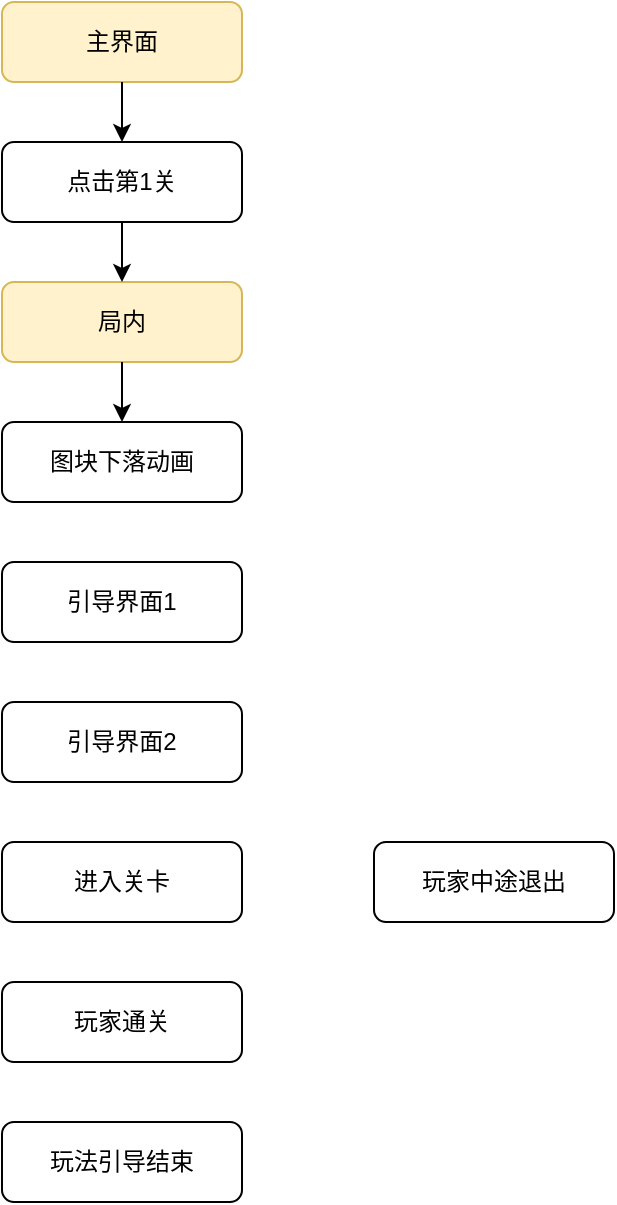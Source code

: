 <mxfile version="15.9.1" type="github">
  <diagram id="ImNs1xZGlemWh_J_eiTZ" name="Page-1">
    <mxGraphModel dx="1422" dy="762" grid="1" gridSize="10" guides="1" tooltips="1" connect="1" arrows="1" fold="1" page="1" pageScale="1" pageWidth="827" pageHeight="1169" math="0" shadow="0">
      <root>
        <mxCell id="0" />
        <mxCell id="1" parent="0" />
        <mxCell id="doVi69SOKDGzMumPR583-1" value="主界面" style="rounded=1;whiteSpace=wrap;html=1;fillColor=#fff2cc;strokeColor=#d6b656;" vertex="1" parent="1">
          <mxGeometry x="354" y="40" width="120" height="40" as="geometry" />
        </mxCell>
        <mxCell id="doVi69SOKDGzMumPR583-2" value="局内" style="rounded=1;whiteSpace=wrap;html=1;fillColor=#fff2cc;strokeColor=#d6b656;" vertex="1" parent="1">
          <mxGeometry x="354" y="180" width="120" height="40" as="geometry" />
        </mxCell>
        <mxCell id="doVi69SOKDGzMumPR583-3" value="点击第1关" style="rounded=1;whiteSpace=wrap;html=1;" vertex="1" parent="1">
          <mxGeometry x="354" y="110" width="120" height="40" as="geometry" />
        </mxCell>
        <mxCell id="doVi69SOKDGzMumPR583-4" value="图块下落动画" style="rounded=1;whiteSpace=wrap;html=1;" vertex="1" parent="1">
          <mxGeometry x="354" y="250" width="120" height="40" as="geometry" />
        </mxCell>
        <mxCell id="doVi69SOKDGzMumPR583-5" value="" style="endArrow=classic;html=1;entryX=0.5;entryY=0;entryDx=0;entryDy=0;exitX=0.5;exitY=1;exitDx=0;exitDy=0;" edge="1" parent="1" source="doVi69SOKDGzMumPR583-3" target="doVi69SOKDGzMumPR583-2">
          <mxGeometry width="50" height="50" relative="1" as="geometry">
            <mxPoint x="410" y="170" as="sourcePoint" />
            <mxPoint x="424" y="120" as="targetPoint" />
          </mxGeometry>
        </mxCell>
        <mxCell id="doVi69SOKDGzMumPR583-6" value="" style="endArrow=classic;html=1;exitX=0.5;exitY=1;exitDx=0;exitDy=0;entryX=0.5;entryY=0;entryDx=0;entryDy=0;" edge="1" parent="1" source="doVi69SOKDGzMumPR583-2" target="doVi69SOKDGzMumPR583-4">
          <mxGeometry width="50" height="50" relative="1" as="geometry">
            <mxPoint x="434" y="100" as="sourcePoint" />
            <mxPoint x="434" y="130" as="targetPoint" />
          </mxGeometry>
        </mxCell>
        <mxCell id="doVi69SOKDGzMumPR583-7" value="" style="endArrow=classic;html=1;exitX=0.5;exitY=1;exitDx=0;exitDy=0;" edge="1" parent="1" source="doVi69SOKDGzMumPR583-1">
          <mxGeometry width="50" height="50" relative="1" as="geometry">
            <mxPoint x="424" y="160" as="sourcePoint" />
            <mxPoint x="414" y="110" as="targetPoint" />
          </mxGeometry>
        </mxCell>
        <mxCell id="doVi69SOKDGzMumPR583-8" value="引导界面1" style="rounded=1;whiteSpace=wrap;html=1;" vertex="1" parent="1">
          <mxGeometry x="354" y="320" width="120" height="40" as="geometry" />
        </mxCell>
        <mxCell id="doVi69SOKDGzMumPR583-9" value="引导界面2" style="rounded=1;whiteSpace=wrap;html=1;" vertex="1" parent="1">
          <mxGeometry x="354" y="390" width="120" height="40" as="geometry" />
        </mxCell>
        <mxCell id="doVi69SOKDGzMumPR583-10" value="进入关卡" style="rounded=1;whiteSpace=wrap;html=1;" vertex="1" parent="1">
          <mxGeometry x="354" y="460" width="120" height="40" as="geometry" />
        </mxCell>
        <mxCell id="doVi69SOKDGzMumPR583-11" value="玩家中途退出" style="rounded=1;whiteSpace=wrap;html=1;" vertex="1" parent="1">
          <mxGeometry x="540" y="460" width="120" height="40" as="geometry" />
        </mxCell>
        <mxCell id="doVi69SOKDGzMumPR583-12" value="玩家通关" style="rounded=1;whiteSpace=wrap;html=1;" vertex="1" parent="1">
          <mxGeometry x="354" y="530" width="120" height="40" as="geometry" />
        </mxCell>
        <mxCell id="doVi69SOKDGzMumPR583-13" value="玩法引导结束" style="rounded=1;whiteSpace=wrap;html=1;" vertex="1" parent="1">
          <mxGeometry x="354" y="600" width="120" height="40" as="geometry" />
        </mxCell>
      </root>
    </mxGraphModel>
  </diagram>
</mxfile>
